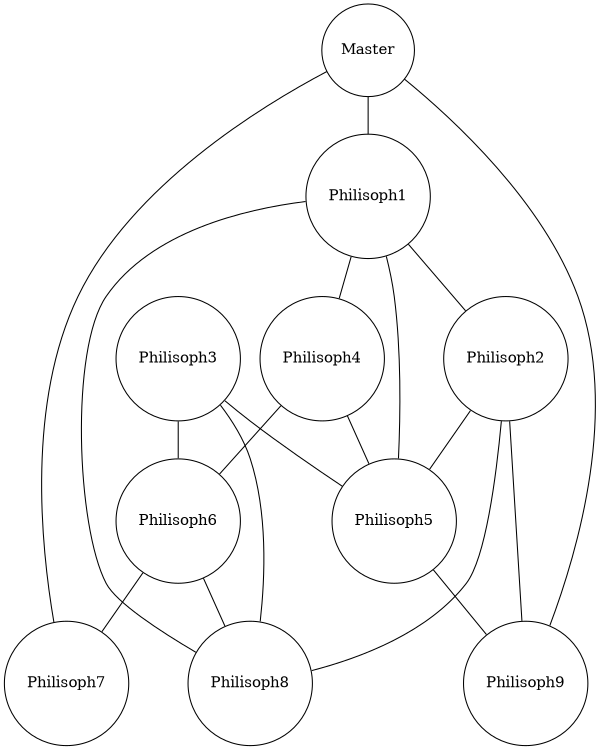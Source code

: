 graph ClusterNodes {
		graph [ dpi = 600 ]; 
		rankdir=UD;
		size="8,5";
		node [shape = circle];
	Master -- Philisoph7
	Master -- Philisoph1
	Master -- Philisoph9
	Philisoph1 -- Philisoph5
	Philisoph1 -- Philisoph2
	Philisoph1 -- Philisoph4
	Philisoph1 -- Philisoph8
	Philisoph2 -- Philisoph8
	Philisoph2 -- Philisoph9
	Philisoph2 -- Philisoph5
	Philisoph3 -- Philisoph6
	Philisoph3 -- Philisoph8
	Philisoph3 -- Philisoph5
	Philisoph4 -- Philisoph5
	Philisoph4 -- Philisoph6
	Philisoph6 -- Philisoph7
	Philisoph6 -- Philisoph8
	Philisoph5 -- Philisoph9
}
